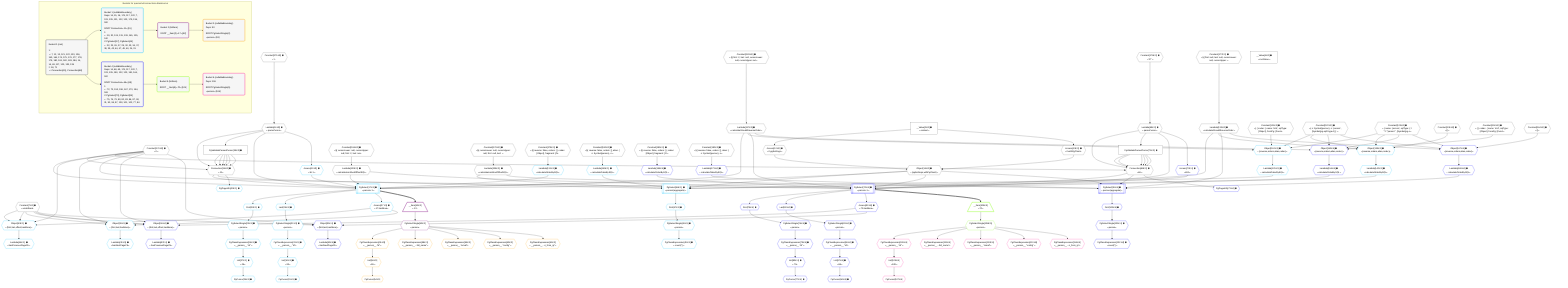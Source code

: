 %%{init: {'themeVariables': { 'fontSize': '12px'}}}%%
graph TD
    classDef path fill:#eee,stroke:#000,color:#000
    classDef plan fill:#fff,stroke-width:1px,color:#000
    classDef itemplan fill:#fff,stroke-width:2px,color:#000
    classDef unbatchedplan fill:#dff,stroke-width:1px,color:#000
    classDef sideeffectplan fill:#fcc,stroke-width:2px,color:#000
    classDef bucket fill:#f6f6f6,color:#000,stroke-width:2px,text-align:left


    %% plan dependencies
    Connection15{{"Connection[15∈0] ➊<br />ᐸ11ᐳ"}}:::plan
    Constant174{{"Constant[174∈0] ➊<br />ᐸ2ᐳ"}}:::plan
    Lambda16{{"Lambda[16∈0] ➊<br />ᐸparseCursorᐳ"}}:::plan
    PgValidateParsedCursor18["PgValidateParsedCursor[18∈0] ➊"]:::plan
    Constant174 & Lambda16 & PgValidateParsedCursor18 & PgValidateParsedCursor18 & PgValidateParsedCursor18 & PgValidateParsedCursor18 & PgValidateParsedCursor18 & PgValidateParsedCursor18 --> Connection15
    Connection68{{"Connection[68∈0] ➊<br />ᐸ66ᐳ"}}:::plan
    Lambda69{{"Lambda[69∈0] ➊<br />ᐸparseCursorᐳ"}}:::plan
    PgValidateParsedCursor71["PgValidateParsedCursor[71∈0] ➊"]:::plan
    Constant174 & Lambda69 & PgValidateParsedCursor71 & PgValidateParsedCursor71 & PgValidateParsedCursor71 & PgValidateParsedCursor71 & PgValidateParsedCursor71 & PgValidateParsedCursor71 --> Connection68
    Object14{{"Object[14∈0] ➊<br />ᐸ{pgSettings,withPgClient}ᐳ"}}:::plan
    Access12{{"Access[12∈0] ➊<br />ᐸ2.pgSettingsᐳ"}}:::plan
    Access13{{"Access[13∈0] ➊<br />ᐸ2.withPgClientᐳ"}}:::plan
    Access12 & Access13 --> Object14
    __Value2["__Value[2∈0] ➊<br />ᐸcontextᐳ"]:::plan
    __Value2 --> Access12
    __Value2 --> Access13
    Constant175{{"Constant[175∈0] ➊<br />ᐸ''ᐳ"}}:::plan
    Constant175 --> Lambda16
    Lambda16 --> PgValidateParsedCursor18
    Constant176{{"Constant[176∈0] ➊<br />ᐸ'27'ᐳ"}}:::plan
    Constant176 --> Lambda69
    Lambda69 --> PgValidateParsedCursor71
    Lambda117{{"Lambda[117∈0] ➊<br />ᐸcalculateShouldReverseOrderᐳ"}}:::plan
    Constant183{{"Constant[183∈0] ➊<br />ᐸ§{ first: 2, last: null, cursorLower: null, cursorUpper: nulᐳ"}}:::plan
    Constant183 --> Lambda117
    Lambda120{{"Lambda[120∈0] ➊<br />ᐸcalculateLimitAndOffsetSQLᐳ"}}:::plan
    Constant184{{"Constant[184∈0] ➊<br />ᐸ§{ cursorLower: null, cursorUpper: null, first: 2, last: nulᐳ"}}:::plan
    Constant184 --> Lambda120
    Lambda133{{"Lambda[133∈0] ➊<br />ᐸcalculateShouldReverseOrderᐳ"}}:::plan
    Constant177{{"Constant[177∈0] ➊<br />ᐸ§{ first: null, last: null, cursorLower: null, cursorUpper: ᐳ"}}:::plan
    Constant177 --> Lambda133
    Lambda135{{"Lambda[135∈0] ➊<br />ᐸcalculateLimitAndOffsetSQLᐳ"}}:::plan
    Constant178{{"Constant[178∈0] ➊<br />ᐸ§{ cursorLower: null, cursorUpper: null, first: null, last: ᐳ"}}:::plan
    Constant178 --> Lambda135
    __Value4["__Value[4∈0] ➊<br />ᐸrootValueᐳ"]:::plan
    Constant7{{"Constant[7∈0] ➊<br />ᐸundefinedᐳ"}}:::plan
    Constant121{{"Constant[121∈0] ➊<br />ᐸ[ { codec: { name: 'int4', sqlType: [Object], fromPg: [Functᐳ"}}:::plan
    Constant122{{"Constant[122∈0] ➊<br />ᐸ{ s: Symbol(person), n: 'person', [Symbol(pg-sql2-type-1)]: ᐳ"}}:::plan
    Constant123{{"Constant[123∈0] ➊<br />ᐸ{ name: 'person', sqlType: { t: '”c”.”person”', [Symbol(pg-sᐳ"}}:::plan
    Constant136{{"Constant[136∈0] ➊<br />ᐸ[]ᐳ"}}:::plan
    Constant150{{"Constant[150∈0] ➊<br />ᐸ[ { codec: { name: 'int4', sqlType: [Object], fromPg: [Functᐳ"}}:::plan
    Constant164{{"Constant[164∈0] ➊<br />ᐸ[]ᐳ"}}:::plan
    Constant179{{"Constant[179∈0] ➊<br />ᐸ§{ reverse: false, orders: [ { codec: [Object], fragment: [Oᐳ"}}:::plan
    Constant180{{"Constant[180∈0] ➊<br />ᐸ§{ reverse: false, orders: [], alias: { s: Symbol(person), nᐳ"}}:::plan
    Constant181{{"Constant[181∈0] ➊<br />ᐸ§{ reverse: false, orders: [ { codec: [Object], fragment: [Oᐳ"}}:::plan
    Constant182{{"Constant[182∈0] ➊<br />ᐸ§{ reverse: false, orders: [], alias: { s: Symbol(person), nᐳ"}}:::plan
    PgSelect17[["PgSelect[17∈1] ➊<br />ᐸperson+1ᐳ"]]:::plan
    Access19{{"Access[19∈1] ➊<br />ᐸ16.1ᐳ"}}:::plan
    Lambda125{{"Lambda[125∈1] ➊<br />ᐸcalculateOrderBySQLᐳ"}}:::plan
    Lambda131{{"Lambda[131∈1] ➊<br />ᐸcalculateOrderBySQLᐳ"}}:::plan
    Object14 & Connection15 & Lambda16 & Constant174 & Access19 & Lambda117 & Lambda120 & Lambda125 & Lambda131 --> PgSelect17
    PgSelect46[["PgSelect[46∈1] ➊<br />ᐸperson(aggregate)ᐳ"]]:::plan
    Lambda140{{"Lambda[140∈1] ➊<br />ᐸcalculateOrderBySQLᐳ"}}:::plan
    Lambda145{{"Lambda[145∈1] ➊<br />ᐸcalculateOrderBySQLᐳ"}}:::plan
    Object14 & Connection15 & Lambda133 & Lambda135 & Lambda140 & Lambda145 --> PgSelect46
    Object43{{"Object[43∈1] ➊<br />ᐸ{first,last,offset,hasMore}ᐳ"}}:::plan
    Access37{{"Access[37∈1] ➊<br />ᐸ17.hasMoreᐳ"}}:::plan
    Constant174 & Constant7 & Constant7 & Access37 --> Object43
    Object124{{"Object[124∈1] ➊<br />ᐸ{reverse,orders,alias,codec}ᐳ"}}:::plan
    Lambda117 & Constant121 & Constant122 & Constant123 --> Object124
    Object139{{"Object[139∈1] ➊<br />ᐸ{reverse,orders,alias,codec}ᐳ"}}:::plan
    Lambda133 & Constant136 & Constant122 & Constant123 --> Object139
    Object38{{"Object[38∈1] ➊<br />ᐸ{first,last,hasMore}ᐳ"}}:::plan
    Constant174 & Constant7 & Access37 --> Object38
    Lambda16 --> Access19
    PgPageInfo20{{"PgPageInfo[20∈1] ➊"}}:::plan
    Connection15 --> PgPageInfo20
    First22{{"First[22∈1] ➊"}}:::plan
    PgSelect17 --> First22
    PgSelectSingle23{{"PgSelectSingle[23∈1] ➊<br />ᐸpersonᐳ"}}:::plan
    First22 --> PgSelectSingle23
    PgCursor24{{"PgCursor[24∈1] ➊"}}:::plan
    List27{{"List[27∈1] ➊<br />ᐸ26ᐳ"}}:::plan
    List27 --> PgCursor24
    PgClassExpression26{{"PgClassExpression[26∈1] ➊<br />ᐸ__person__.”id”ᐳ"}}:::plan
    PgSelectSingle23 --> PgClassExpression26
    PgClassExpression26 --> List27
    Last29{{"Last[29∈1] ➊"}}:::plan
    PgSelect17 --> Last29
    PgSelectSingle30{{"PgSelectSingle[30∈1] ➊<br />ᐸpersonᐳ"}}:::plan
    Last29 --> PgSelectSingle30
    PgCursor31{{"PgCursor[31∈1] ➊"}}:::plan
    List34{{"List[34∈1] ➊<br />ᐸ33ᐳ"}}:::plan
    List34 --> PgCursor31
    PgClassExpression33{{"PgClassExpression[33∈1] ➊<br />ᐸ__person__.”id”ᐳ"}}:::plan
    PgSelectSingle30 --> PgClassExpression33
    PgClassExpression33 --> List34
    PgSelect17 --> Access37
    Lambda39{{"Lambda[39∈1] ➊<br />ᐸhasNextPageCbᐳ"}}:::plan
    Object38 --> Lambda39
    Lambda44{{"Lambda[44∈1] ➊<br />ᐸhasPreviousPageCbᐳ"}}:::plan
    Object43 --> Lambda44
    First47{{"First[47∈1] ➊"}}:::plan
    PgSelect46 --> First47
    PgSelectSingle48{{"PgSelectSingle[48∈1] ➊<br />ᐸpersonᐳ"}}:::plan
    First47 --> PgSelectSingle48
    PgClassExpression49{{"PgClassExpression[49∈1] ➊<br />ᐸcount(*)ᐳ"}}:::plan
    PgSelectSingle48 --> PgClassExpression49
    Object124 --> Lambda125
    Constant179 --> Lambda131
    Object139 --> Lambda140
    Constant180 --> Lambda145
    __Item52[/"__Item[52∈2]<br />ᐸ17ᐳ"\]:::itemplan
    PgSelect17 ==> __Item52
    PgSelectSingle53{{"PgSelectSingle[53∈2]<br />ᐸpersonᐳ"}}:::plan
    __Item52 --> PgSelectSingle53
    PgCursor54{{"PgCursor[54∈3]"}}:::plan
    List56{{"List[56∈3]<br />ᐸ55ᐳ"}}:::plan
    List56 --> PgCursor54
    PgClassExpression55{{"PgClassExpression[55∈3]<br />ᐸ__person__.”id”ᐳ"}}:::plan
    PgSelectSingle53 --> PgClassExpression55
    PgClassExpression55 --> List56
    PgClassExpression58{{"PgClassExpression[58∈3]<br />ᐸ__person__...full_name”ᐳ"}}:::plan
    PgSelectSingle53 --> PgClassExpression58
    PgClassExpression59{{"PgClassExpression[59∈3]<br />ᐸ__person__.”email”ᐳ"}}:::plan
    PgSelectSingle53 --> PgClassExpression59
    PgClassExpression60{{"PgClassExpression[60∈3]<br />ᐸ__person__.”config”ᐳ"}}:::plan
    PgSelectSingle53 --> PgClassExpression60
    PgClassExpression61{{"PgClassExpression[61∈3]<br />ᐸ__person__...n_from_ip”ᐳ"}}:::plan
    PgSelectSingle53 --> PgClassExpression61
    PgSelect70[["PgSelect[70∈4] ➊<br />ᐸperson+1ᐳ"]]:::plan
    Access72{{"Access[72∈4] ➊<br />ᐸ69.1ᐳ"}}:::plan
    Lambda154{{"Lambda[154∈4] ➊<br />ᐸcalculateOrderBySQLᐳ"}}:::plan
    Lambda159{{"Lambda[159∈4] ➊<br />ᐸcalculateOrderBySQLᐳ"}}:::plan
    Object14 & Connection68 & Lambda69 & Constant174 & Access72 & Lambda117 & Lambda120 & Lambda154 & Lambda159 --> PgSelect70
    PgSelect99[["PgSelect[99∈4] ➊<br />ᐸperson(aggregate)ᐳ"]]:::plan
    Lambda168{{"Lambda[168∈4] ➊<br />ᐸcalculateOrderBySQLᐳ"}}:::plan
    Lambda173{{"Lambda[173∈4] ➊<br />ᐸcalculateOrderBySQLᐳ"}}:::plan
    Object14 & Connection68 & Lambda133 & Lambda135 & Lambda168 & Lambda173 --> PgSelect99
    Object96{{"Object[96∈4] ➊<br />ᐸ{first,last,offset,hasMore}ᐳ"}}:::plan
    Access90{{"Access[90∈4] ➊<br />ᐸ70.hasMoreᐳ"}}:::plan
    Constant174 & Constant7 & Constant7 & Access90 --> Object96
    Object153{{"Object[153∈4] ➊<br />ᐸ{reverse,orders,alias,codec}ᐳ"}}:::plan
    Lambda117 & Constant150 & Constant122 & Constant123 --> Object153
    Object167{{"Object[167∈4] ➊<br />ᐸ{reverse,orders,alias,codec}ᐳ"}}:::plan
    Lambda133 & Constant164 & Constant122 & Constant123 --> Object167
    Object91{{"Object[91∈4] ➊<br />ᐸ{first,last,hasMore}ᐳ"}}:::plan
    Constant174 & Constant7 & Access90 --> Object91
    Lambda69 --> Access72
    PgPageInfo73{{"PgPageInfo[73∈4] ➊"}}:::plan
    Connection68 --> PgPageInfo73
    First75{{"First[75∈4] ➊"}}:::plan
    PgSelect70 --> First75
    PgSelectSingle76{{"PgSelectSingle[76∈4] ➊<br />ᐸpersonᐳ"}}:::plan
    First75 --> PgSelectSingle76
    PgCursor77{{"PgCursor[77∈4] ➊"}}:::plan
    List80{{"List[80∈4] ➊<br />ᐸ79ᐳ"}}:::plan
    List80 --> PgCursor77
    PgClassExpression79{{"PgClassExpression[79∈4] ➊<br />ᐸ__person__.”id”ᐳ"}}:::plan
    PgSelectSingle76 --> PgClassExpression79
    PgClassExpression79 --> List80
    Last82{{"Last[82∈4] ➊"}}:::plan
    PgSelect70 --> Last82
    PgSelectSingle83{{"PgSelectSingle[83∈4] ➊<br />ᐸpersonᐳ"}}:::plan
    Last82 --> PgSelectSingle83
    PgCursor84{{"PgCursor[84∈4] ➊"}}:::plan
    List87{{"List[87∈4] ➊<br />ᐸ86ᐳ"}}:::plan
    List87 --> PgCursor84
    PgClassExpression86{{"PgClassExpression[86∈4] ➊<br />ᐸ__person__.”id”ᐳ"}}:::plan
    PgSelectSingle83 --> PgClassExpression86
    PgClassExpression86 --> List87
    PgSelect70 --> Access90
    Lambda92{{"Lambda[92∈4] ➊<br />ᐸhasNextPageCbᐳ"}}:::plan
    Object91 --> Lambda92
    Lambda97{{"Lambda[97∈4] ➊<br />ᐸhasPreviousPageCbᐳ"}}:::plan
    Object96 --> Lambda97
    First100{{"First[100∈4] ➊"}}:::plan
    PgSelect99 --> First100
    PgSelectSingle101{{"PgSelectSingle[101∈4] ➊<br />ᐸpersonᐳ"}}:::plan
    First100 --> PgSelectSingle101
    PgClassExpression102{{"PgClassExpression[102∈4] ➊<br />ᐸcount(*)ᐳ"}}:::plan
    PgSelectSingle101 --> PgClassExpression102
    Object153 --> Lambda154
    Constant181 --> Lambda159
    Object167 --> Lambda168
    Constant182 --> Lambda173
    __Item105[/"__Item[105∈5]<br />ᐸ70ᐳ"\]:::itemplan
    PgSelect70 ==> __Item105
    PgSelectSingle106{{"PgSelectSingle[106∈5]<br />ᐸpersonᐳ"}}:::plan
    __Item105 --> PgSelectSingle106
    PgCursor107{{"PgCursor[107∈6]"}}:::plan
    List109{{"List[109∈6]<br />ᐸ108ᐳ"}}:::plan
    List109 --> PgCursor107
    PgClassExpression108{{"PgClassExpression[108∈6]<br />ᐸ__person__.”id”ᐳ"}}:::plan
    PgSelectSingle106 --> PgClassExpression108
    PgClassExpression108 --> List109
    PgClassExpression111{{"PgClassExpression[111∈6]<br />ᐸ__person__...full_name”ᐳ"}}:::plan
    PgSelectSingle106 --> PgClassExpression111
    PgClassExpression112{{"PgClassExpression[112∈6]<br />ᐸ__person__.”email”ᐳ"}}:::plan
    PgSelectSingle106 --> PgClassExpression112
    PgClassExpression113{{"PgClassExpression[113∈6]<br />ᐸ__person__.”config”ᐳ"}}:::plan
    PgSelectSingle106 --> PgClassExpression113
    PgClassExpression114{{"PgClassExpression[114∈6]<br />ᐸ__person__...n_from_ip”ᐳ"}}:::plan
    PgSelectSingle106 --> PgClassExpression114

    %% define steps

    subgraph "Buckets for queries/v4/connections-blankcursor"
    Bucket0("Bucket 0 (root)<br /><br />1: <br />ᐳ: 7, 12, 13, 121, 122, 123, 136, 150, 164, 174, 175, 176, 177, 178, 179, 180, 181, 182, 183, 184, 14, 16, 69, 117, 120, 133, 135<br />2: 18, 71<br />ᐳ: Connection[15], Connection[68]"):::bucket
    classDef bucket0 stroke:#696969
    class Bucket0,__Value2,__Value4,Constant7,Access12,Access13,Object14,Connection15,Lambda16,PgValidateParsedCursor18,Connection68,Lambda69,PgValidateParsedCursor71,Lambda117,Lambda120,Constant121,Constant122,Constant123,Lambda133,Lambda135,Constant136,Constant150,Constant164,Constant174,Constant175,Constant176,Constant177,Constant178,Constant179,Constant180,Constant181,Constant182,Constant183,Constant184 bucket0
    Bucket1("Bucket 1 (nullableBoundary)<br />Deps: 14, 15, 16, 174, 117, 120, 7, 133, 135, 121, 122, 123, 179, 136, 180<br /><br />ROOT Connectionᐸ11ᐳ[15]<br />1: <br />ᐳ: 19, 20, 124, 131, 139, 145, 125, 140<br />2: PgSelect[17], PgSelect[46]<br />ᐳ: 22, 23, 26, 27, 29, 30, 33, 34, 37, 38, 39, 43, 44, 47, 48, 49, 24, 31"):::bucket
    classDef bucket1 stroke:#00bfff
    class Bucket1,PgSelect17,Access19,PgPageInfo20,First22,PgSelectSingle23,PgCursor24,PgClassExpression26,List27,Last29,PgSelectSingle30,PgCursor31,PgClassExpression33,List34,Access37,Object38,Lambda39,Object43,Lambda44,PgSelect46,First47,PgSelectSingle48,PgClassExpression49,Object124,Lambda125,Lambda131,Object139,Lambda140,Lambda145 bucket1
    Bucket2("Bucket 2 (listItem)<br /><br />ROOT __Item{2}ᐸ17ᐳ[52]"):::bucket
    classDef bucket2 stroke:#7f007f
    class Bucket2,__Item52,PgSelectSingle53 bucket2
    Bucket3("Bucket 3 (nullableBoundary)<br />Deps: 53<br /><br />ROOT PgSelectSingle{2}ᐸpersonᐳ[53]"):::bucket
    classDef bucket3 stroke:#ffa500
    class Bucket3,PgCursor54,PgClassExpression55,List56,PgClassExpression58,PgClassExpression59,PgClassExpression60,PgClassExpression61 bucket3
    Bucket4("Bucket 4 (nullableBoundary)<br />Deps: 14, 68, 69, 174, 117, 120, 7, 133, 135, 150, 122, 123, 181, 164, 182<br /><br />ROOT Connectionᐸ66ᐳ[68]<br />1: <br />ᐳ: 72, 73, 153, 159, 167, 173, 154, 168<br />2: PgSelect[70], PgSelect[99]<br />ᐳ: 75, 76, 79, 80, 82, 83, 86, 87, 90, 91, 92, 96, 97, 100, 101, 102, 77, 84"):::bucket
    classDef bucket4 stroke:#0000ff
    class Bucket4,PgSelect70,Access72,PgPageInfo73,First75,PgSelectSingle76,PgCursor77,PgClassExpression79,List80,Last82,PgSelectSingle83,PgCursor84,PgClassExpression86,List87,Access90,Object91,Lambda92,Object96,Lambda97,PgSelect99,First100,PgSelectSingle101,PgClassExpression102,Object153,Lambda154,Lambda159,Object167,Lambda168,Lambda173 bucket4
    Bucket5("Bucket 5 (listItem)<br /><br />ROOT __Item{5}ᐸ70ᐳ[105]"):::bucket
    classDef bucket5 stroke:#7fff00
    class Bucket5,__Item105,PgSelectSingle106 bucket5
    Bucket6("Bucket 6 (nullableBoundary)<br />Deps: 106<br /><br />ROOT PgSelectSingle{5}ᐸpersonᐳ[106]"):::bucket
    classDef bucket6 stroke:#ff1493
    class Bucket6,PgCursor107,PgClassExpression108,List109,PgClassExpression111,PgClassExpression112,PgClassExpression113,PgClassExpression114 bucket6
    Bucket0 --> Bucket1 & Bucket4
    Bucket1 --> Bucket2
    Bucket2 --> Bucket3
    Bucket4 --> Bucket5
    Bucket5 --> Bucket6
    end